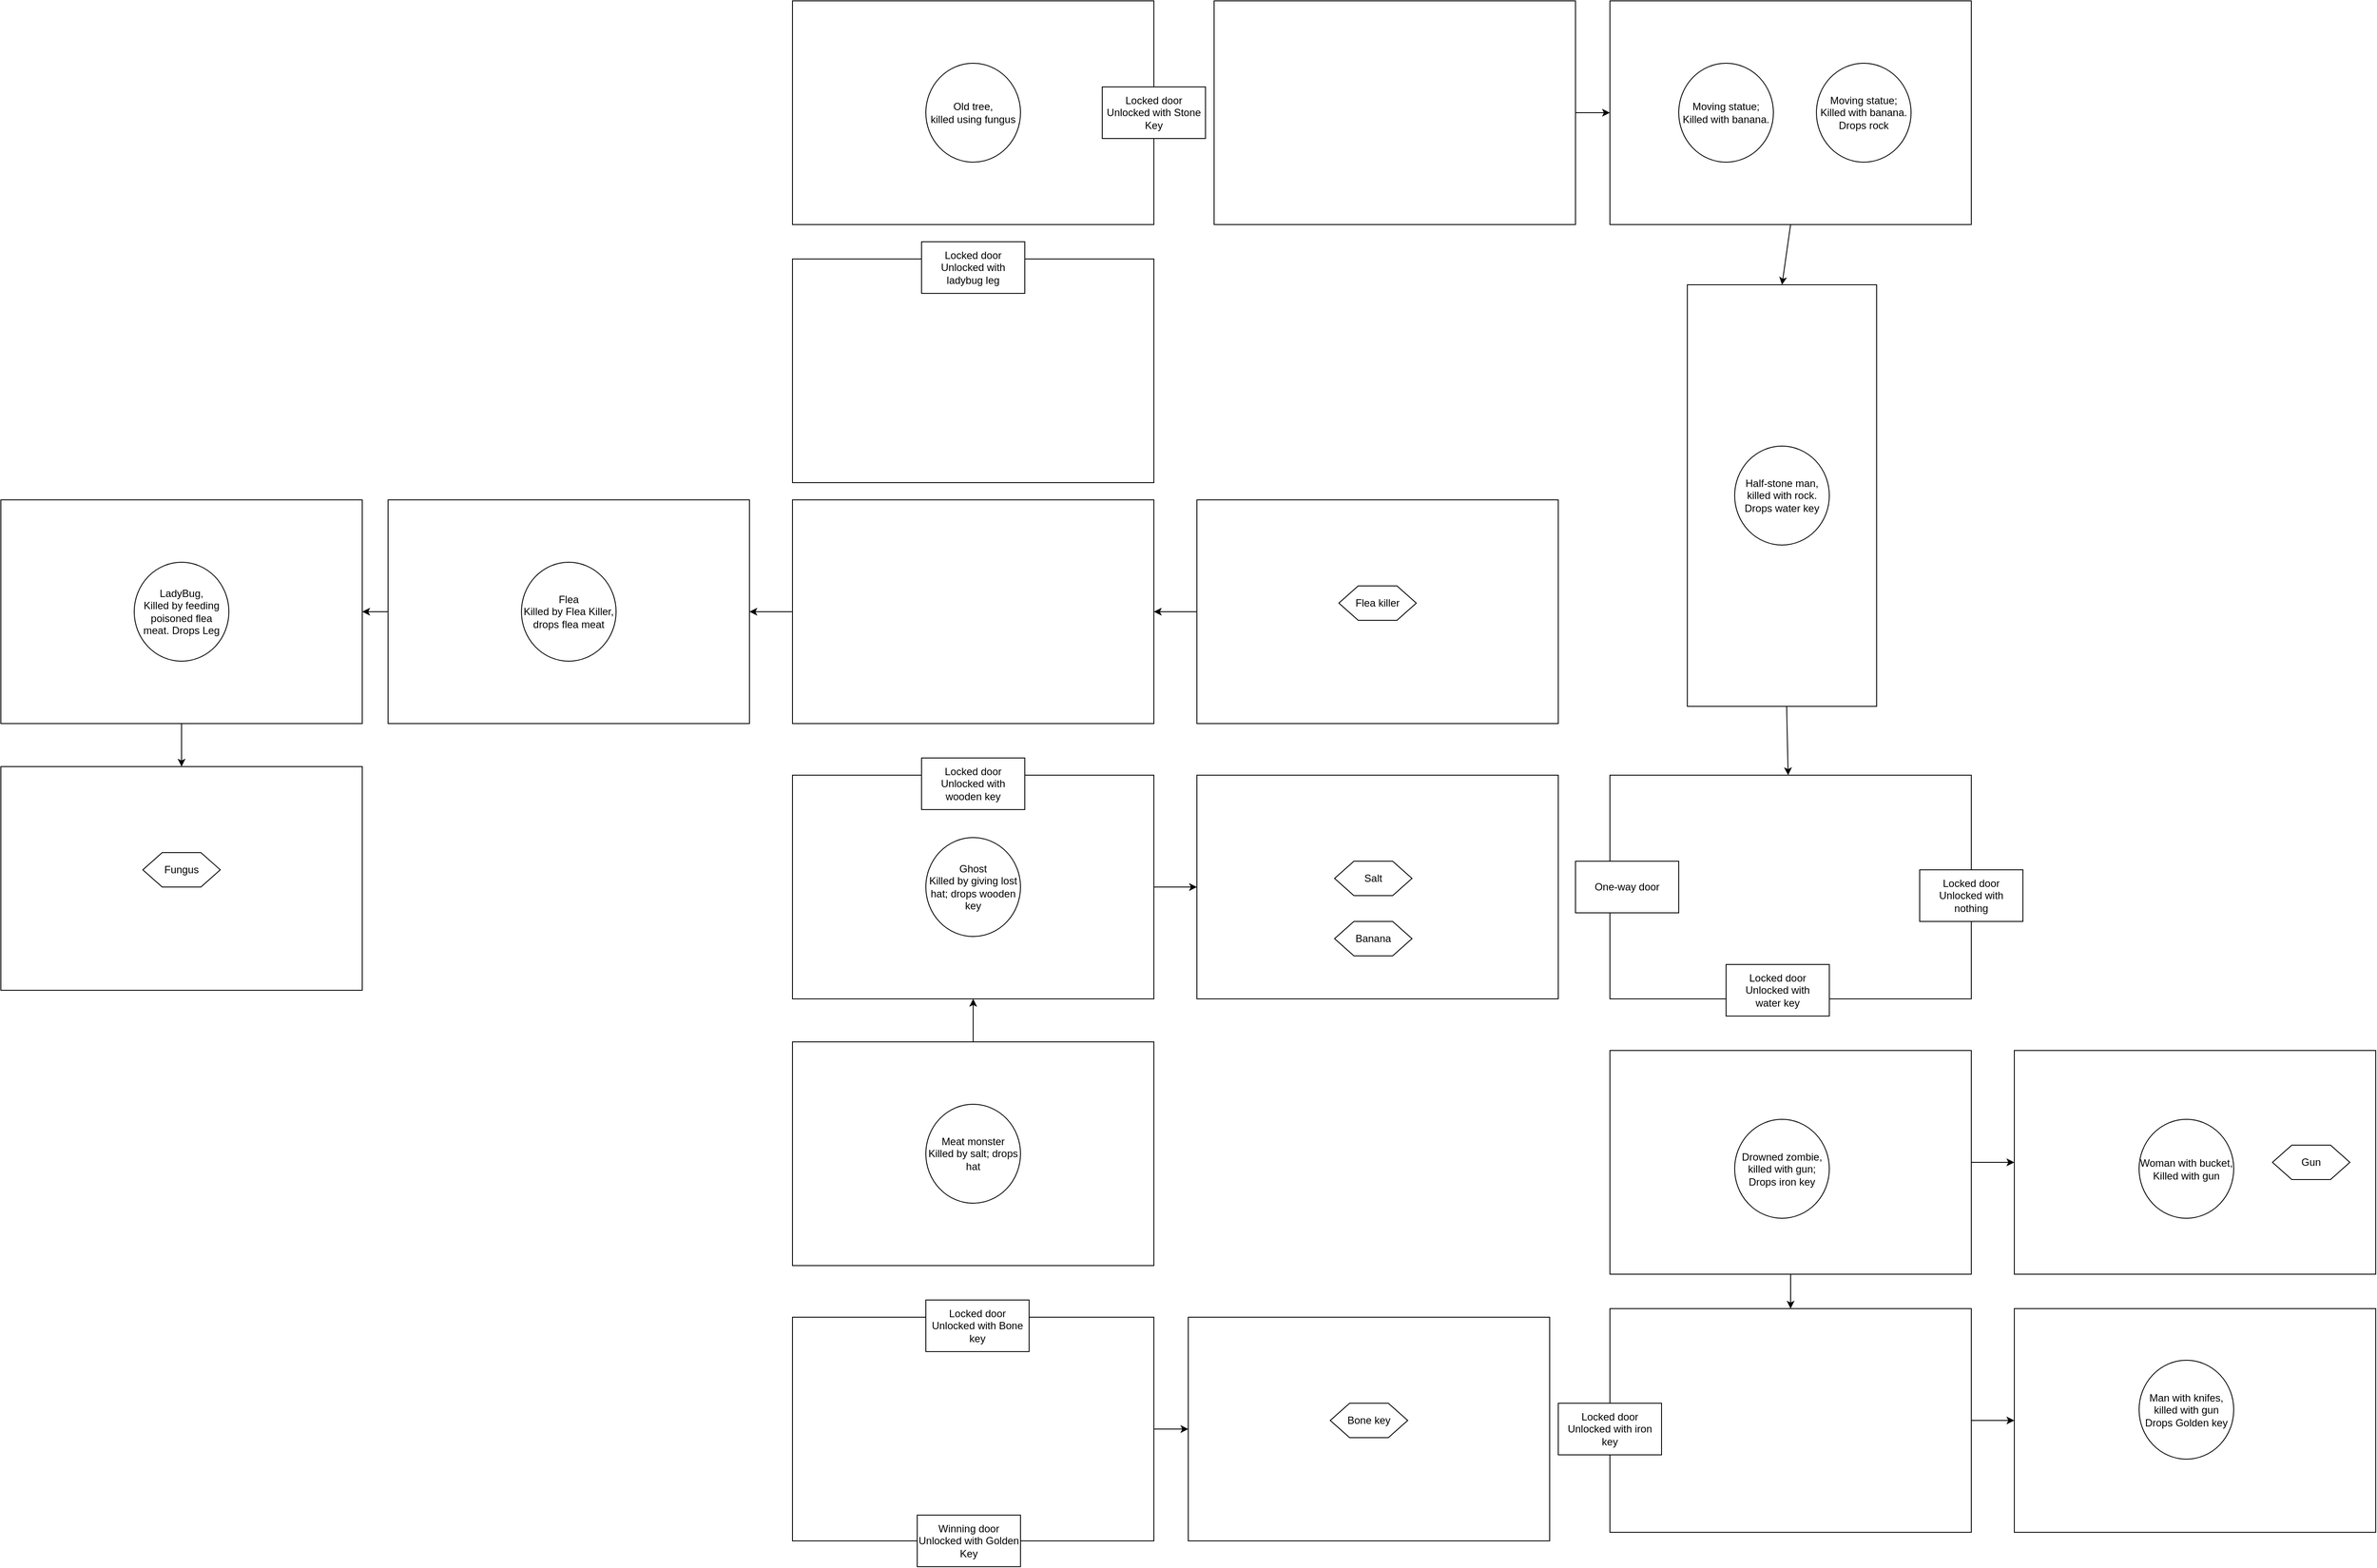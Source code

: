 <mxfile version="13.2.3" type="device"><diagram id="-h28Va40ovCTeNSTuA5O" name="Page-1"><mxGraphModel dx="4405" dy="3040" grid="1" gridSize="10" guides="1" tooltips="1" connect="1" arrows="1" fold="1" page="1" pageScale="1" pageWidth="850" pageHeight="1100" math="0" shadow="0"><root><mxCell id="0"/><mxCell id="1" parent="0"/><mxCell id="q1E9HxxFOpGuKUBWlogm-54" value="" style="rounded=0;whiteSpace=wrap;html=1;" vertex="1" parent="1"><mxGeometry x="1080" y="890" width="420" height="260" as="geometry"/></mxCell><mxCell id="q1E9HxxFOpGuKUBWlogm-35" value="" style="rounded=0;whiteSpace=wrap;html=1;" vertex="1" parent="1"><mxGeometry x="600" y="270" width="420" height="260" as="geometry"/></mxCell><mxCell id="q1E9HxxFOpGuKUBWlogm-1" value="" style="rounded=0;whiteSpace=wrap;html=1;" vertex="1" parent="1"><mxGeometry x="130" y="270" width="420" height="260" as="geometry"/></mxCell><mxCell id="q1E9HxxFOpGuKUBWlogm-2" value="&lt;div&gt;Ghost&lt;/div&gt;&lt;div&gt;Killed by giving lost hat; drops wooden key&lt;br&gt;&lt;/div&gt;" style="ellipse;whiteSpace=wrap;html=1;" vertex="1" parent="1"><mxGeometry x="285" y="342.5" width="110" height="115" as="geometry"/></mxCell><mxCell id="q1E9HxxFOpGuKUBWlogm-3" value="" style="rounded=0;whiteSpace=wrap;html=1;" vertex="1" parent="1"><mxGeometry x="130" y="580" width="420" height="260" as="geometry"/></mxCell><mxCell id="q1E9HxxFOpGuKUBWlogm-4" value="Meat monster&lt;br&gt;&lt;div&gt;Killed by salt; drops hat&lt;/div&gt;" style="ellipse;whiteSpace=wrap;html=1;" vertex="1" parent="1"><mxGeometry x="285" y="652.5" width="110" height="115" as="geometry"/></mxCell><mxCell id="q1E9HxxFOpGuKUBWlogm-5" value="" style="rounded=0;whiteSpace=wrap;html=1;" vertex="1" parent="1"><mxGeometry x="130" y="-50" width="420" height="260" as="geometry"/></mxCell><mxCell id="q1E9HxxFOpGuKUBWlogm-7" value="Salt" style="shape=hexagon;perimeter=hexagonPerimeter2;whiteSpace=wrap;html=1;" vertex="1" parent="1"><mxGeometry x="760" y="370" width="90" height="40" as="geometry"/></mxCell><mxCell id="q1E9HxxFOpGuKUBWlogm-8" value="" style="rounded=0;whiteSpace=wrap;html=1;" vertex="1" parent="1"><mxGeometry x="130" y="900" width="420" height="260" as="geometry"/></mxCell><mxCell id="q1E9HxxFOpGuKUBWlogm-10" value="Locked door&lt;br&gt;Unlocked with wooden key" style="rounded=0;whiteSpace=wrap;html=1;" vertex="1" parent="1"><mxGeometry x="280" y="250" width="120" height="60" as="geometry"/></mxCell><mxCell id="q1E9HxxFOpGuKUBWlogm-11" value="" style="rounded=0;whiteSpace=wrap;html=1;" vertex="1" parent="1"><mxGeometry x="590" y="900" width="420" height="260" as="geometry"/></mxCell><mxCell id="q1E9HxxFOpGuKUBWlogm-13" value="Bone key" style="shape=hexagon;perimeter=hexagonPerimeter2;whiteSpace=wrap;html=1;" vertex="1" parent="1"><mxGeometry x="755" y="1000" width="90" height="40" as="geometry"/></mxCell><mxCell id="q1E9HxxFOpGuKUBWlogm-14" value="Locked door&lt;br&gt;Unlocked with Bone key" style="rounded=0;whiteSpace=wrap;html=1;" vertex="1" parent="1"><mxGeometry x="285" y="880" width="120" height="60" as="geometry"/></mxCell><mxCell id="q1E9HxxFOpGuKUBWlogm-15" value="" style="rounded=0;whiteSpace=wrap;html=1;" vertex="1" parent="1"><mxGeometry x="600" y="-50" width="420" height="260" as="geometry"/></mxCell><mxCell id="q1E9HxxFOpGuKUBWlogm-16" value="Flea killer" style="shape=hexagon;perimeter=hexagonPerimeter2;whiteSpace=wrap;html=1;" vertex="1" parent="1"><mxGeometry x="765" y="50" width="90" height="40" as="geometry"/></mxCell><mxCell id="q1E9HxxFOpGuKUBWlogm-17" value="" style="rounded=0;whiteSpace=wrap;html=1;" vertex="1" parent="1"><mxGeometry x="-340" y="-50" width="420" height="260" as="geometry"/></mxCell><mxCell id="q1E9HxxFOpGuKUBWlogm-18" value="Flea&lt;br&gt;Killed by Flea Killer,&lt;br&gt;drops flea meat" style="ellipse;whiteSpace=wrap;html=1;" vertex="1" parent="1"><mxGeometry x="-185" y="22.5" width="110" height="115" as="geometry"/></mxCell><mxCell id="q1E9HxxFOpGuKUBWlogm-19" value="" style="rounded=0;whiteSpace=wrap;html=1;" vertex="1" parent="1"><mxGeometry x="-790" y="-50" width="420" height="260" as="geometry"/></mxCell><mxCell id="q1E9HxxFOpGuKUBWlogm-20" value="LadyBug,&lt;br&gt;Killed by feeding&lt;br&gt;poisoned flea &lt;br&gt;meat. Drops Leg" style="ellipse;whiteSpace=wrap;html=1;" vertex="1" parent="1"><mxGeometry x="-635" y="22.5" width="110" height="115" as="geometry"/></mxCell><mxCell id="q1E9HxxFOpGuKUBWlogm-21" value="" style="rounded=0;whiteSpace=wrap;html=1;" vertex="1" parent="1"><mxGeometry x="130" y="-330" width="420" height="260" as="geometry"/></mxCell><mxCell id="q1E9HxxFOpGuKUBWlogm-23" value="Locked door&lt;br&gt;Unlocked with ladybug leg" style="rounded=0;whiteSpace=wrap;html=1;" vertex="1" parent="1"><mxGeometry x="280" y="-350" width="120" height="60" as="geometry"/></mxCell><mxCell id="q1E9HxxFOpGuKUBWlogm-24" value="" style="rounded=0;whiteSpace=wrap;html=1;" vertex="1" parent="1"><mxGeometry x="130" y="-630" width="420" height="260" as="geometry"/></mxCell><mxCell id="q1E9HxxFOpGuKUBWlogm-25" value="&lt;div&gt;Old tree,&lt;br&gt;killed using fungus&lt;br&gt;&lt;/div&gt;" style="ellipse;whiteSpace=wrap;html=1;" vertex="1" parent="1"><mxGeometry x="285" y="-557.5" width="110" height="115" as="geometry"/></mxCell><mxCell id="q1E9HxxFOpGuKUBWlogm-26" value="" style="rounded=0;whiteSpace=wrap;html=1;" vertex="1" parent="1"><mxGeometry x="-790" y="260" width="420" height="260" as="geometry"/></mxCell><mxCell id="q1E9HxxFOpGuKUBWlogm-27" value="Fungus" style="shape=hexagon;perimeter=hexagonPerimeter2;whiteSpace=wrap;html=1;" vertex="1" parent="1"><mxGeometry x="-625" y="360" width="90" height="40" as="geometry"/></mxCell><mxCell id="q1E9HxxFOpGuKUBWlogm-28" value="Locked door&lt;br&gt;Unlocked with Stone Key" style="rounded=0;whiteSpace=wrap;html=1;" vertex="1" parent="1"><mxGeometry x="490" y="-530" width="120" height="60" as="geometry"/></mxCell><mxCell id="q1E9HxxFOpGuKUBWlogm-29" value="" style="rounded=0;whiteSpace=wrap;html=1;" vertex="1" parent="1"><mxGeometry x="620" y="-630" width="420" height="260" as="geometry"/></mxCell><mxCell id="q1E9HxxFOpGuKUBWlogm-32" value="" style="rounded=0;whiteSpace=wrap;html=1;" vertex="1" parent="1"><mxGeometry x="1080" y="-630" width="420" height="260" as="geometry"/></mxCell><mxCell id="q1E9HxxFOpGuKUBWlogm-33" value="Moving statue;&lt;br&gt;Killed with banana.&lt;br&gt;Drops rock" style="ellipse;whiteSpace=wrap;html=1;" vertex="1" parent="1"><mxGeometry x="1320" y="-557.5" width="110" height="115" as="geometry"/></mxCell><mxCell id="q1E9HxxFOpGuKUBWlogm-36" value="Banana" style="shape=hexagon;perimeter=hexagonPerimeter2;whiteSpace=wrap;html=1;" vertex="1" parent="1"><mxGeometry x="760" y="440" width="90" height="40" as="geometry"/></mxCell><mxCell id="q1E9HxxFOpGuKUBWlogm-38" value="" style="rounded=0;whiteSpace=wrap;html=1;" vertex="1" parent="1"><mxGeometry x="1170" y="-300" width="220" height="490" as="geometry"/></mxCell><mxCell id="q1E9HxxFOpGuKUBWlogm-39" value="Moving statue;&lt;br&gt;Killed with banana." style="ellipse;whiteSpace=wrap;html=1;" vertex="1" parent="1"><mxGeometry x="1160" y="-557.5" width="110" height="115" as="geometry"/></mxCell><mxCell id="q1E9HxxFOpGuKUBWlogm-40" value="Half-stone man,&lt;br&gt;killed with rock.&lt;br&gt;Drops water key" style="ellipse;whiteSpace=wrap;html=1;" vertex="1" parent="1"><mxGeometry x="1225" y="-112.5" width="110" height="115" as="geometry"/></mxCell><mxCell id="q1E9HxxFOpGuKUBWlogm-41" value="" style="rounded=0;whiteSpace=wrap;html=1;" vertex="1" parent="1"><mxGeometry x="1080" y="270" width="420" height="260" as="geometry"/></mxCell><mxCell id="q1E9HxxFOpGuKUBWlogm-42" value="Locked door&lt;br&gt;Unlocked with&lt;br&gt;water key" style="rounded=0;whiteSpace=wrap;html=1;" vertex="1" parent="1"><mxGeometry x="1215" y="490" width="120" height="60" as="geometry"/></mxCell><mxCell id="q1E9HxxFOpGuKUBWlogm-43" value="Winning door&lt;br&gt;Unlocked with Golden Key" style="rounded=0;whiteSpace=wrap;html=1;" vertex="1" parent="1"><mxGeometry x="275" y="1130" width="120" height="60" as="geometry"/></mxCell><mxCell id="q1E9HxxFOpGuKUBWlogm-44" value="" style="rounded=0;whiteSpace=wrap;html=1;" vertex="1" parent="1"><mxGeometry x="1080" y="590" width="420" height="260" as="geometry"/></mxCell><mxCell id="q1E9HxxFOpGuKUBWlogm-45" value="Drowned zombie,&lt;br&gt;killed with gun;&lt;br&gt;Drops iron key" style="ellipse;whiteSpace=wrap;html=1;" vertex="1" parent="1"><mxGeometry x="1225" y="670" width="110" height="115" as="geometry"/></mxCell><mxCell id="q1E9HxxFOpGuKUBWlogm-47" value="Locked door&lt;br&gt;Unlocked with&lt;br&gt;nothing" style="rounded=0;whiteSpace=wrap;html=1;" vertex="1" parent="1"><mxGeometry x="1440" y="380" width="120" height="60" as="geometry"/></mxCell><mxCell id="q1E9HxxFOpGuKUBWlogm-48" value="" style="rounded=0;whiteSpace=wrap;html=1;" vertex="1" parent="1"><mxGeometry x="1550" y="590" width="420" height="260" as="geometry"/></mxCell><mxCell id="q1E9HxxFOpGuKUBWlogm-49" value="Woman with bucket,&lt;br&gt;&lt;div&gt;Killed with gun&lt;/div&gt;" style="ellipse;whiteSpace=wrap;html=1;" vertex="1" parent="1"><mxGeometry x="1695" y="670" width="110" height="115" as="geometry"/></mxCell><mxCell id="q1E9HxxFOpGuKUBWlogm-52" value="Locked door&lt;br&gt;Unlocked with iron key" style="rounded=0;whiteSpace=wrap;html=1;" vertex="1" parent="1"><mxGeometry x="1020" y="1000" width="120" height="60" as="geometry"/></mxCell><mxCell id="q1E9HxxFOpGuKUBWlogm-53" value="Gun" style="shape=hexagon;perimeter=hexagonPerimeter2;whiteSpace=wrap;html=1;" vertex="1" parent="1"><mxGeometry x="1850" y="700" width="90" height="40" as="geometry"/></mxCell><mxCell id="q1E9HxxFOpGuKUBWlogm-56" value="" style="rounded=0;whiteSpace=wrap;html=1;" vertex="1" parent="1"><mxGeometry x="1550" y="890" width="420" height="260" as="geometry"/></mxCell><mxCell id="q1E9HxxFOpGuKUBWlogm-57" value="&lt;div&gt;Man with knifes, killed with gun&lt;br&gt;&lt;/div&gt;Drops Golden key" style="ellipse;whiteSpace=wrap;html=1;" vertex="1" parent="1"><mxGeometry x="1695" y="950" width="110" height="115" as="geometry"/></mxCell><mxCell id="q1E9HxxFOpGuKUBWlogm-59" value="" style="endArrow=classic;html=1;" edge="1" parent="1" source="q1E9HxxFOpGuKUBWlogm-38" target="q1E9HxxFOpGuKUBWlogm-41"><mxGeometry width="50" height="50" relative="1" as="geometry"><mxPoint x="1280" y="210" as="sourcePoint"/><mxPoint x="1280" y="250" as="targetPoint"/></mxGeometry></mxCell><mxCell id="q1E9HxxFOpGuKUBWlogm-62" value="" style="endArrow=classic;html=1;exitX=1;exitY=0.5;exitDx=0;exitDy=0;entryX=0;entryY=0.5;entryDx=0;entryDy=0;" edge="1" parent="1" source="q1E9HxxFOpGuKUBWlogm-44" target="q1E9HxxFOpGuKUBWlogm-48"><mxGeometry width="50" height="50" relative="1" as="geometry"><mxPoint x="1290" y="220.0" as="sourcePoint"/><mxPoint x="1290" y="260.0" as="targetPoint"/></mxGeometry></mxCell><mxCell id="q1E9HxxFOpGuKUBWlogm-64" value="" style="endArrow=classic;html=1;exitX=0.5;exitY=1;exitDx=0;exitDy=0;" edge="1" parent="1" source="q1E9HxxFOpGuKUBWlogm-44" target="q1E9HxxFOpGuKUBWlogm-54"><mxGeometry width="50" height="50" relative="1" as="geometry"><mxPoint x="1510" y="730.0" as="sourcePoint"/><mxPoint x="1560" y="730.0" as="targetPoint"/></mxGeometry></mxCell><mxCell id="q1E9HxxFOpGuKUBWlogm-65" value="" style="endArrow=classic;html=1;exitX=1;exitY=0.5;exitDx=0;exitDy=0;entryX=0;entryY=0.5;entryDx=0;entryDy=0;" edge="1" parent="1" source="q1E9HxxFOpGuKUBWlogm-54" target="q1E9HxxFOpGuKUBWlogm-56"><mxGeometry width="50" height="50" relative="1" as="geometry"><mxPoint x="1300" y="860.0" as="sourcePoint"/><mxPoint x="1300" y="900.0" as="targetPoint"/></mxGeometry></mxCell><mxCell id="q1E9HxxFOpGuKUBWlogm-67" value="" style="endArrow=classic;html=1;entryX=0;entryY=0.5;entryDx=0;entryDy=0;" edge="1" parent="1" source="q1E9HxxFOpGuKUBWlogm-8" target="q1E9HxxFOpGuKUBWlogm-11"><mxGeometry width="50" height="50" relative="1" as="geometry"><mxPoint x="1300" y="860" as="sourcePoint"/><mxPoint x="1300" y="900" as="targetPoint"/></mxGeometry></mxCell><mxCell id="q1E9HxxFOpGuKUBWlogm-68" value="" style="endArrow=classic;html=1;exitX=0.5;exitY=0;exitDx=0;exitDy=0;" edge="1" parent="1" source="q1E9HxxFOpGuKUBWlogm-3" target="q1E9HxxFOpGuKUBWlogm-1"><mxGeometry width="50" height="50" relative="1" as="geometry"><mxPoint x="1290" y="220" as="sourcePoint"/><mxPoint x="1290" y="260" as="targetPoint"/></mxGeometry></mxCell><mxCell id="q1E9HxxFOpGuKUBWlogm-69" value="" style="endArrow=classic;html=1;exitX=1;exitY=0.5;exitDx=0;exitDy=0;entryX=0;entryY=0.5;entryDx=0;entryDy=0;" edge="1" parent="1" source="q1E9HxxFOpGuKUBWlogm-1" target="q1E9HxxFOpGuKUBWlogm-35"><mxGeometry width="50" height="50" relative="1" as="geometry"><mxPoint x="1510" y="730.0" as="sourcePoint"/><mxPoint x="1560" y="730.0" as="targetPoint"/></mxGeometry></mxCell><mxCell id="q1E9HxxFOpGuKUBWlogm-73" value="" style="endArrow=classic;html=1;exitX=0.5;exitY=1;exitDx=0;exitDy=0;entryX=0.5;entryY=0;entryDx=0;entryDy=0;" edge="1" parent="1" source="q1E9HxxFOpGuKUBWlogm-32" target="q1E9HxxFOpGuKUBWlogm-38"><mxGeometry width="50" height="50" relative="1" as="geometry"><mxPoint x="1290" y="220" as="sourcePoint"/><mxPoint x="1290" y="260" as="targetPoint"/></mxGeometry></mxCell><mxCell id="q1E9HxxFOpGuKUBWlogm-74" value="" style="endArrow=classic;html=1;exitX=1;exitY=0.5;exitDx=0;exitDy=0;entryX=0;entryY=0.5;entryDx=0;entryDy=0;" edge="1" parent="1" source="q1E9HxxFOpGuKUBWlogm-29" target="q1E9HxxFOpGuKUBWlogm-32"><mxGeometry width="50" height="50" relative="1" as="geometry"><mxPoint x="560" y="410" as="sourcePoint"/><mxPoint x="610" y="410" as="targetPoint"/></mxGeometry></mxCell><mxCell id="q1E9HxxFOpGuKUBWlogm-75" value="" style="endArrow=classic;html=1;exitX=0;exitY=0.5;exitDx=0;exitDy=0;entryX=1;entryY=0.5;entryDx=0;entryDy=0;" edge="1" parent="1" source="q1E9HxxFOpGuKUBWlogm-15" target="q1E9HxxFOpGuKUBWlogm-5"><mxGeometry width="50" height="50" relative="1" as="geometry"><mxPoint x="1050" y="-490" as="sourcePoint"/><mxPoint x="1090" y="-490" as="targetPoint"/></mxGeometry></mxCell><mxCell id="q1E9HxxFOpGuKUBWlogm-76" value="" style="endArrow=classic;html=1;exitX=0;exitY=0.5;exitDx=0;exitDy=0;entryX=1;entryY=0.5;entryDx=0;entryDy=0;" edge="1" parent="1" source="q1E9HxxFOpGuKUBWlogm-5" target="q1E9HxxFOpGuKUBWlogm-17"><mxGeometry width="50" height="50" relative="1" as="geometry"><mxPoint x="610" y="90" as="sourcePoint"/><mxPoint x="560" y="90" as="targetPoint"/></mxGeometry></mxCell><mxCell id="q1E9HxxFOpGuKUBWlogm-77" value="" style="endArrow=classic;html=1;entryX=1;entryY=0.5;entryDx=0;entryDy=0;" edge="1" parent="1" target="q1E9HxxFOpGuKUBWlogm-19"><mxGeometry width="50" height="50" relative="1" as="geometry"><mxPoint x="-340" y="80" as="sourcePoint"/><mxPoint x="90" y="90" as="targetPoint"/></mxGeometry></mxCell><mxCell id="q1E9HxxFOpGuKUBWlogm-78" value="" style="endArrow=classic;html=1;exitX=0.5;exitY=1;exitDx=0;exitDy=0;entryX=0.5;entryY=0;entryDx=0;entryDy=0;" edge="1" parent="1" source="q1E9HxxFOpGuKUBWlogm-19" target="q1E9HxxFOpGuKUBWlogm-26"><mxGeometry width="50" height="50" relative="1" as="geometry"><mxPoint x="140" y="90" as="sourcePoint"/><mxPoint x="90" y="90" as="targetPoint"/></mxGeometry></mxCell><mxCell id="q1E9HxxFOpGuKUBWlogm-79" value="One-way door" style="rounded=0;whiteSpace=wrap;html=1;" vertex="1" parent="1"><mxGeometry x="1040" y="370" width="120" height="60" as="geometry"/></mxCell></root></mxGraphModel></diagram></mxfile>
